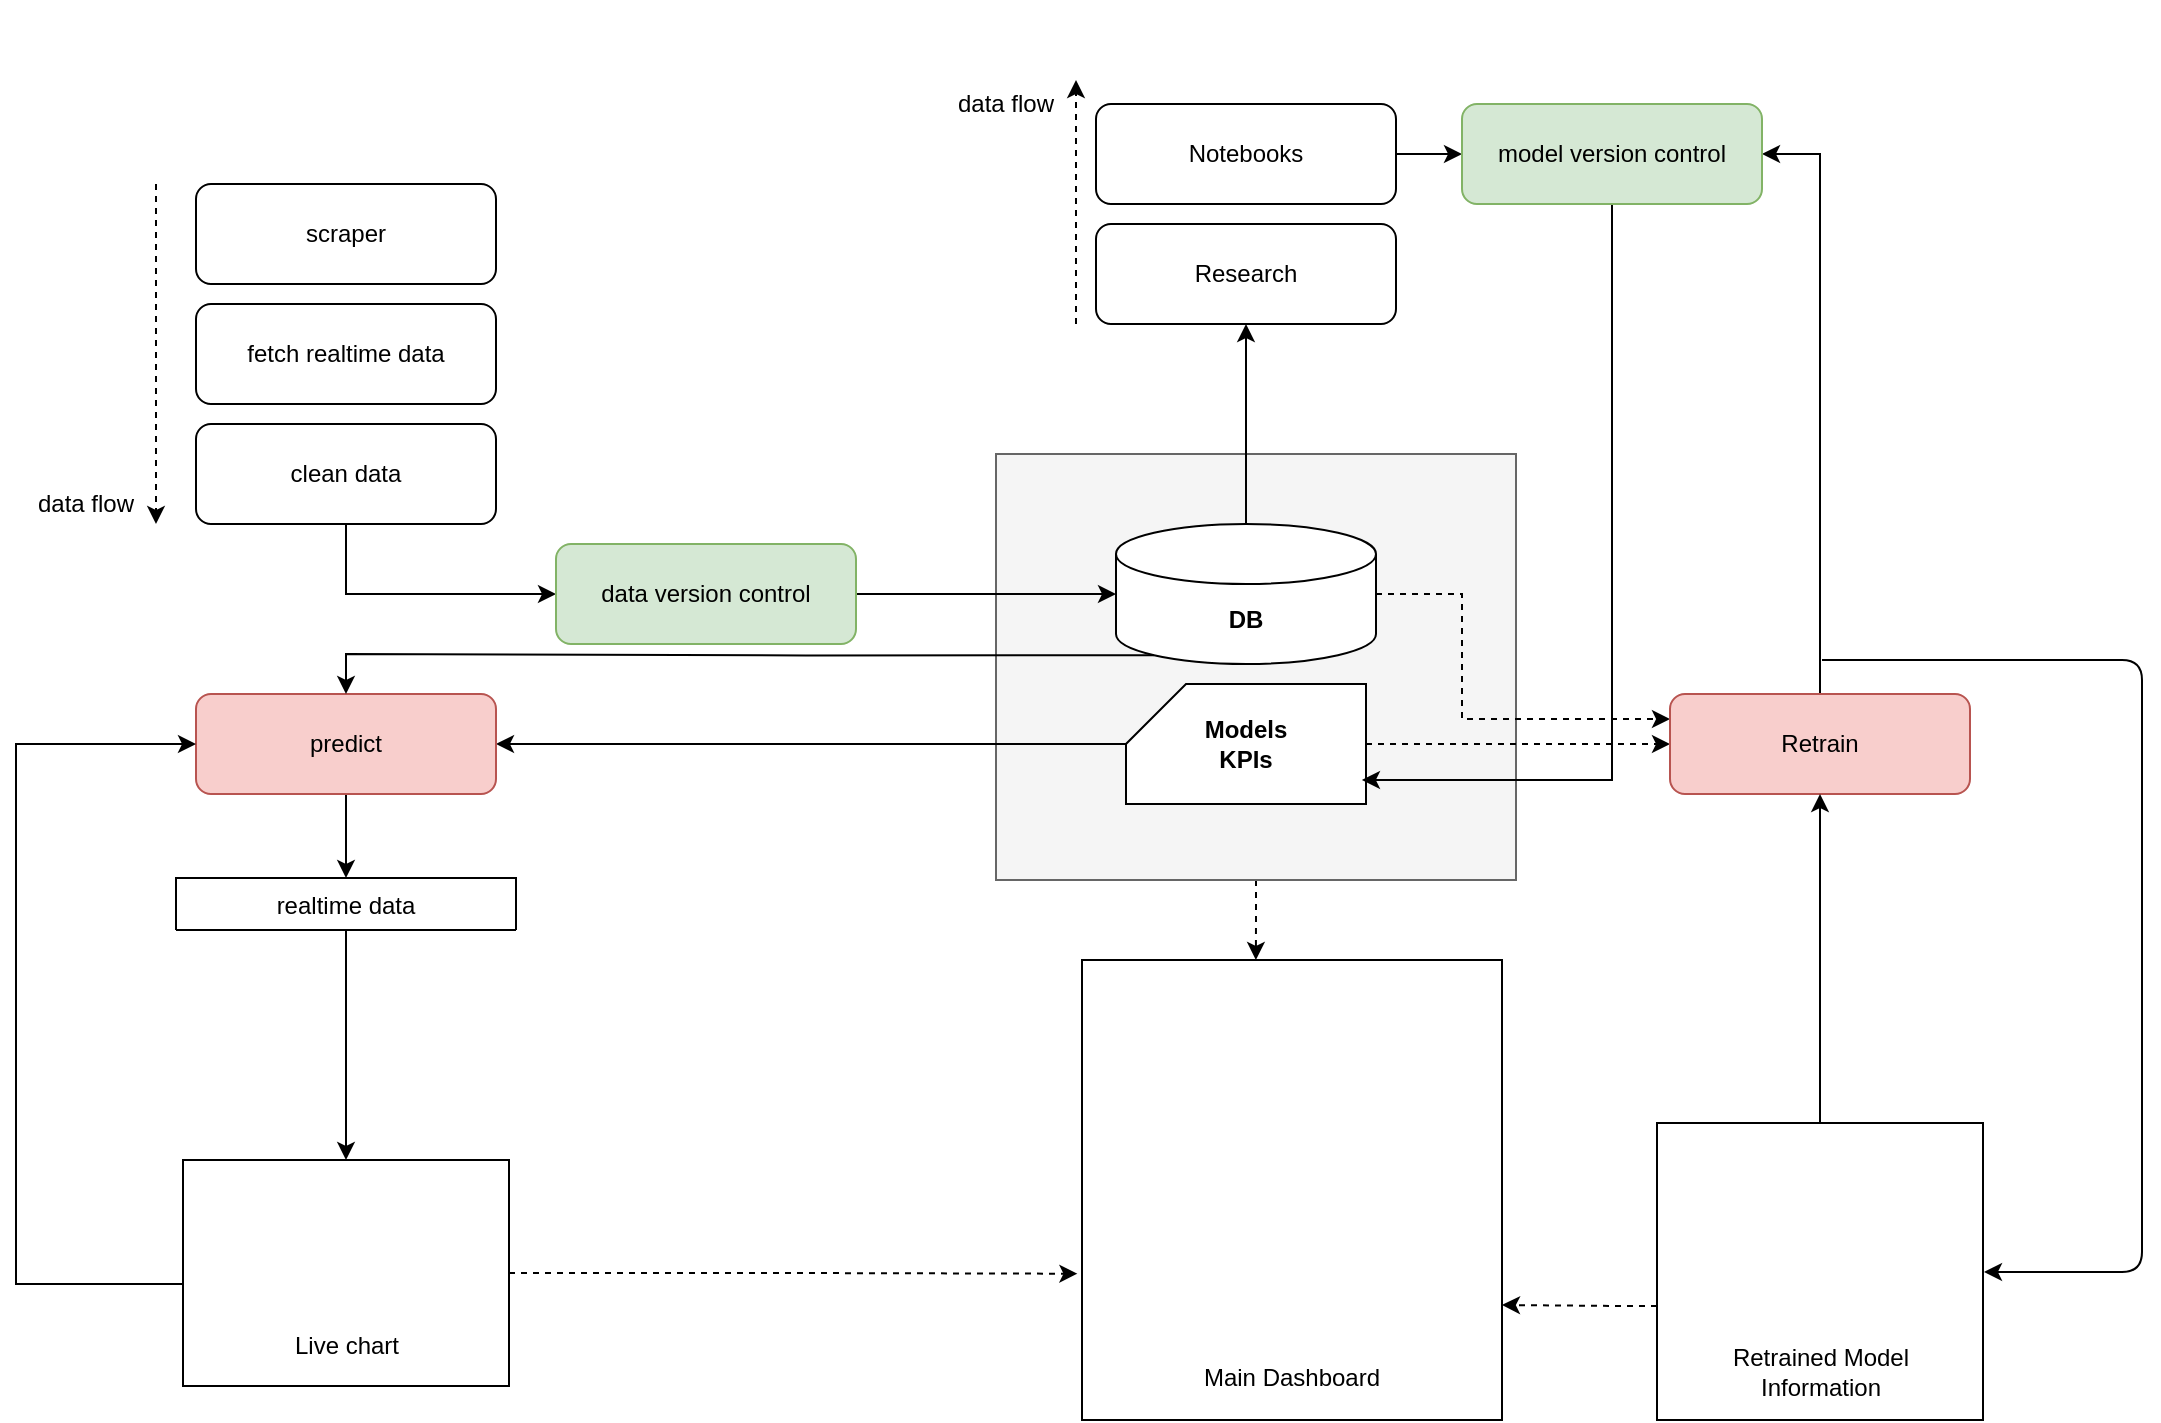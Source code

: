 <mxfile version="14.2.6" type="device"><diagram id="cDbFtjbttCImoFuy9Uap" name="Page-1"><mxGraphModel dx="2253" dy="811" grid="1" gridSize="10" guides="1" tooltips="1" connect="1" arrows="1" fold="1" page="1" pageScale="1" pageWidth="827" pageHeight="1169" math="0" shadow="0"><root><mxCell id="0"/><mxCell id="1" parent="0"/><mxCell id="Mv3NSf3bZClrTHVwprHI-120" style="edgeStyle=orthogonalEdgeStyle;rounded=0;orthogonalLoop=1;jettySize=auto;html=1;entryX=0.414;entryY=0;entryDx=0;entryDy=0;entryPerimeter=0;dashed=1;" parent="1" source="Mv3NSf3bZClrTHVwprHI-18" target="Mv3NSf3bZClrTHVwprHI-109" edge="1"><mxGeometry relative="1" as="geometry"/></mxCell><mxCell id="Mv3NSf3bZClrTHVwprHI-18" value="" style="rounded=0;whiteSpace=wrap;html=1;fillColor=#f5f5f5;strokeColor=#666666;fontColor=#333333;" parent="1" vertex="1"><mxGeometry x="77" y="457" width="260" height="213" as="geometry"/></mxCell><mxCell id="Mv3NSf3bZClrTHVwprHI-9" style="edgeStyle=orthogonalEdgeStyle;rounded=0;orthogonalLoop=1;jettySize=auto;html=1;entryX=0.5;entryY=1;entryDx=0;entryDy=0;" parent="1" source="Mv3NSf3bZClrTHVwprHI-1" target="Mv3NSf3bZClrTHVwprHI-7" edge="1"><mxGeometry relative="1" as="geometry"/></mxCell><mxCell id="Mv3NSf3bZClrTHVwprHI-42" style="edgeStyle=orthogonalEdgeStyle;rounded=0;orthogonalLoop=1;jettySize=auto;html=1;entryX=0;entryY=0.25;entryDx=0;entryDy=0;dashed=1;" parent="1" source="Mv3NSf3bZClrTHVwprHI-1" target="Mv3NSf3bZClrTHVwprHI-40" edge="1"><mxGeometry relative="1" as="geometry"><Array as="points"><mxPoint x="310" y="527"/><mxPoint x="310" y="590"/></Array></mxGeometry></mxCell><mxCell id="Mv3NSf3bZClrTHVwprHI-1" value="&lt;b&gt;DB&lt;/b&gt;" style="shape=cylinder3;whiteSpace=wrap;html=1;boundedLbl=1;backgroundOutline=1;size=15;" parent="1" vertex="1"><mxGeometry x="137" y="492" width="130" height="70" as="geometry"/></mxCell><mxCell id="Mv3NSf3bZClrTHVwprHI-3" value="fetch realtime data" style="rounded=1;whiteSpace=wrap;html=1;" parent="1" vertex="1"><mxGeometry x="-323" y="382" width="150" height="50" as="geometry"/></mxCell><mxCell id="Mv3NSf3bZClrTHVwprHI-33" style="edgeStyle=orthogonalEdgeStyle;rounded=0;orthogonalLoop=1;jettySize=auto;html=1;entryX=0;entryY=0.5;entryDx=0;entryDy=0;exitX=0.5;exitY=1;exitDx=0;exitDy=0;" parent="1" source="Mv3NSf3bZClrTHVwprHI-4" target="Mv3NSf3bZClrTHVwprHI-19" edge="1"><mxGeometry relative="1" as="geometry"/></mxCell><mxCell id="Mv3NSf3bZClrTHVwprHI-4" value="clean data" style="rounded=1;whiteSpace=wrap;html=1;" parent="1" vertex="1"><mxGeometry x="-323" y="442" width="150" height="50" as="geometry"/></mxCell><mxCell id="Mv3NSf3bZClrTHVwprHI-5" value="scraper" style="rounded=1;whiteSpace=wrap;html=1;" parent="1" vertex="1"><mxGeometry x="-323" y="322" width="150" height="50" as="geometry"/></mxCell><mxCell id="Mv3NSf3bZClrTHVwprHI-7" value="Research" style="rounded=1;whiteSpace=wrap;html=1;" parent="1" vertex="1"><mxGeometry x="127" y="342" width="150" height="50" as="geometry"/></mxCell><mxCell id="gvsOybWmz5-PJ8WiIWQq-2" style="edgeStyle=orthogonalEdgeStyle;rounded=0;orthogonalLoop=1;jettySize=auto;html=1;" parent="1" source="Mv3NSf3bZClrTHVwprHI-10" target="gvsOybWmz5-PJ8WiIWQq-1" edge="1"><mxGeometry relative="1" as="geometry"/></mxCell><mxCell id="Mv3NSf3bZClrTHVwprHI-10" value="Notebooks" style="rounded=1;whiteSpace=wrap;html=1;" parent="1" vertex="1"><mxGeometry x="127" y="282" width="150" height="50" as="geometry"/></mxCell><mxCell id="Mv3NSf3bZClrTHVwprHI-37" style="edgeStyle=orthogonalEdgeStyle;rounded=0;orthogonalLoop=1;jettySize=auto;html=1;entryX=1;entryY=0.5;entryDx=0;entryDy=0;" parent="1" source="Mv3NSf3bZClrTHVwprHI-16" target="Mv3NSf3bZClrTHVwprHI-29" edge="1"><mxGeometry relative="1" as="geometry"/></mxCell><mxCell id="Mv3NSf3bZClrTHVwprHI-41" style="edgeStyle=orthogonalEdgeStyle;rounded=0;orthogonalLoop=1;jettySize=auto;html=1;entryX=0;entryY=0.5;entryDx=0;entryDy=0;dashed=1;" parent="1" source="Mv3NSf3bZClrTHVwprHI-16" target="Mv3NSf3bZClrTHVwprHI-40" edge="1"><mxGeometry relative="1" as="geometry"/></mxCell><mxCell id="Mv3NSf3bZClrTHVwprHI-16" value="&lt;b&gt;Models&lt;br&gt;KPIs&lt;br&gt;&lt;/b&gt;" style="shape=card;whiteSpace=wrap;html=1;" parent="1" vertex="1"><mxGeometry x="142" y="572" width="120" height="60" as="geometry"/></mxCell><mxCell id="Mv3NSf3bZClrTHVwprHI-21" style="edgeStyle=orthogonalEdgeStyle;rounded=0;orthogonalLoop=1;jettySize=auto;html=1;entryX=0;entryY=0.5;entryDx=0;entryDy=0;entryPerimeter=0;" parent="1" source="Mv3NSf3bZClrTHVwprHI-19" target="Mv3NSf3bZClrTHVwprHI-1" edge="1"><mxGeometry relative="1" as="geometry"/></mxCell><mxCell id="Mv3NSf3bZClrTHVwprHI-19" value="data version control" style="rounded=1;whiteSpace=wrap;html=1;fillColor=#d5e8d4;strokeColor=#82b366;" parent="1" vertex="1"><mxGeometry x="-143" y="502" width="150" height="50" as="geometry"/></mxCell><mxCell id="Mv3NSf3bZClrTHVwprHI-23" value="" style="endArrow=classic;html=1;dashed=1;" parent="1" edge="1"><mxGeometry width="50" height="50" relative="1" as="geometry"><mxPoint x="117" y="392" as="sourcePoint"/><mxPoint x="117" y="270" as="targetPoint"/></mxGeometry></mxCell><mxCell id="Mv3NSf3bZClrTHVwprHI-27" value="data flow" style="text;html=1;strokeColor=none;fillColor=none;align=center;verticalAlign=middle;whiteSpace=wrap;rounded=0;" parent="1" vertex="1"><mxGeometry x="47" y="272" width="70" height="20" as="geometry"/></mxCell><mxCell id="Mv3NSf3bZClrTHVwprHI-70" style="edgeStyle=orthogonalEdgeStyle;rounded=0;orthogonalLoop=1;jettySize=auto;html=1;entryX=0.5;entryY=0;entryDx=0;entryDy=0;" parent="1" source="Mv3NSf3bZClrTHVwprHI-29" target="Mv3NSf3bZClrTHVwprHI-65" edge="1"><mxGeometry relative="1" as="geometry"/></mxCell><mxCell id="Mv3NSf3bZClrTHVwprHI-29" value="predict" style="rounded=1;whiteSpace=wrap;html=1;fillColor=#f8cecc;strokeColor=#b85450;" parent="1" vertex="1"><mxGeometry x="-323" y="577" width="150" height="50" as="geometry"/></mxCell><mxCell id="Mv3NSf3bZClrTHVwprHI-35" value="" style="endArrow=classic;html=1;dashed=1;" parent="1" edge="1"><mxGeometry width="50" height="50" relative="1" as="geometry"><mxPoint x="-343" y="322" as="sourcePoint"/><mxPoint x="-343" y="492" as="targetPoint"/></mxGeometry></mxCell><mxCell id="Mv3NSf3bZClrTHVwprHI-36" value="data flow" style="text;html=1;strokeColor=none;fillColor=none;align=center;verticalAlign=middle;whiteSpace=wrap;rounded=0;" parent="1" vertex="1"><mxGeometry x="-413" y="472" width="70" height="20" as="geometry"/></mxCell><mxCell id="gvsOybWmz5-PJ8WiIWQq-3" style="edgeStyle=orthogonalEdgeStyle;rounded=0;orthogonalLoop=1;jettySize=auto;html=1;entryX=1;entryY=0.5;entryDx=0;entryDy=0;" parent="1" source="Mv3NSf3bZClrTHVwprHI-40" target="gvsOybWmz5-PJ8WiIWQq-1" edge="1"><mxGeometry relative="1" as="geometry"/></mxCell><mxCell id="Mv3NSf3bZClrTHVwprHI-40" value="Retrain" style="rounded=1;whiteSpace=wrap;html=1;fillColor=#f8cecc;strokeColor=#b85450;" parent="1" vertex="1"><mxGeometry x="414" y="577" width="150" height="50" as="geometry"/></mxCell><mxCell id="Mv3NSf3bZClrTHVwprHI-76" style="edgeStyle=orthogonalEdgeStyle;rounded=0;orthogonalLoop=1;jettySize=auto;html=1;entryX=0;entryY=0.5;entryDx=0;entryDy=0;" parent="1" source="Mv3NSf3bZClrTHVwprHI-52" target="Mv3NSf3bZClrTHVwprHI-29" edge="1"><mxGeometry relative="1" as="geometry"><Array as="points"><mxPoint x="-413" y="872"/><mxPoint x="-413" y="602"/></Array></mxGeometry></mxCell><mxCell id="Mv3NSf3bZClrTHVwprHI-121" style="edgeStyle=orthogonalEdgeStyle;rounded=0;orthogonalLoop=1;jettySize=auto;html=1;entryX=-0.011;entryY=0.682;entryDx=0;entryDy=0;entryPerimeter=0;dashed=1;" parent="1" source="Mv3NSf3bZClrTHVwprHI-52" target="Mv3NSf3bZClrTHVwprHI-109" edge="1"><mxGeometry relative="1" as="geometry"/></mxCell><mxCell id="Mv3NSf3bZClrTHVwprHI-52" value="&lt;br&gt;&lt;br&gt;&lt;br&gt;&lt;br&gt;&lt;br&gt;Live chart" style="rounded=0;whiteSpace=wrap;html=1;" parent="1" vertex="1"><mxGeometry x="-329.5" y="810" width="163" height="113" as="geometry"/></mxCell><mxCell id="Mv3NSf3bZClrTHVwprHI-73" style="edgeStyle=orthogonalEdgeStyle;rounded=0;orthogonalLoop=1;jettySize=auto;html=1;" parent="1" source="Mv3NSf3bZClrTHVwprHI-65" target="Mv3NSf3bZClrTHVwprHI-52" edge="1"><mxGeometry relative="1" as="geometry"/></mxCell><mxCell id="Mv3NSf3bZClrTHVwprHI-65" value="realtime data" style="swimlane;fontStyle=0;childLayout=stackLayout;horizontal=1;startSize=26;fillColor=none;horizontalStack=0;resizeParent=1;resizeParentMax=0;resizeLast=0;collapsible=1;marginBottom=0;" parent="1" vertex="1" collapsed="1"><mxGeometry x="-333" y="669" width="170" height="26" as="geometry"><mxRectangle x="-333" y="669" width="250" height="120" as="alternateBounds"/></mxGeometry></mxCell><mxCell id="Mv3NSf3bZClrTHVwprHI-66" value="+ predicted action of model version(s)" style="text;strokeColor=none;fillColor=none;align=left;verticalAlign=top;spacingLeft=4;spacingRight=4;overflow=hidden;rotatable=0;points=[[0,0.5],[1,0.5]];portConstraint=eastwest;" parent="Mv3NSf3bZClrTHVwprHI-65" vertex="1"><mxGeometry y="26" width="170" height="26" as="geometry"/></mxCell><mxCell id="Mv3NSf3bZClrTHVwprHI-67" value="+ predicted next env state of model version(s)&#10;" style="text;strokeColor=none;fillColor=none;align=left;verticalAlign=top;spacingLeft=4;spacingRight=4;overflow=hidden;rotatable=0;points=[[0,0.5],[1,0.5]];portConstraint=eastwest;" parent="Mv3NSf3bZClrTHVwprHI-65" vertex="1"><mxGeometry y="52" width="170" height="26" as="geometry"/></mxCell><mxCell id="Mv3NSf3bZClrTHVwprHI-68" value="+ env state on prediction&#10;+ delay since fetched env state" style="text;strokeColor=none;fillColor=none;align=left;verticalAlign=top;spacingLeft=4;spacingRight=4;overflow=hidden;rotatable=0;points=[[0,0.5],[1,0.5]];portConstraint=eastwest;" parent="Mv3NSf3bZClrTHVwprHI-65" vertex="1"><mxGeometry y="78" width="170" height="42" as="geometry"/></mxCell><mxCell id="Mv3NSf3bZClrTHVwprHI-85" value="" style="shape=image;html=1;verticalAlign=top;verticalLabelPosition=bottom;labelBackgroundColor=#ffffff;imageAspect=0;aspect=fixed;image=https://cdn3.iconfinder.com/data/icons/interface-8/128/InterfaceExpendet-01-128.png;" parent="1" vertex="1"><mxGeometry x="-403" y="700" width="80" height="80" as="geometry"/></mxCell><mxCell id="Mv3NSf3bZClrTHVwprHI-93" value="&lt;br&gt;&lt;br&gt;" style="shape=image;html=1;verticalAlign=top;verticalLabelPosition=bottom;labelBackgroundColor=#ffffff;imageAspect=0;aspect=fixed;image=https://cdn0.iconfinder.com/data/icons/business-collection-2027/56/graph-8-128.png" parent="1" vertex="1"><mxGeometry x="-275.5" y="830" width="55" height="55" as="geometry"/></mxCell><mxCell id="Mv3NSf3bZClrTHVwprHI-96" style="edgeStyle=orthogonalEdgeStyle;rounded=0;orthogonalLoop=1;jettySize=auto;html=1;entryX=0.5;entryY=1;entryDx=0;entryDy=0;" parent="1" source="Mv3NSf3bZClrTHVwprHI-94" target="Mv3NSf3bZClrTHVwprHI-40" edge="1"><mxGeometry relative="1" as="geometry"/></mxCell><mxCell id="Mv3NSf3bZClrTHVwprHI-116" style="edgeStyle=orthogonalEdgeStyle;rounded=0;orthogonalLoop=1;jettySize=auto;html=1;entryX=1;entryY=0.75;entryDx=0;entryDy=0;dashed=1;" parent="1" source="Mv3NSf3bZClrTHVwprHI-94" target="Mv3NSf3bZClrTHVwprHI-109" edge="1"><mxGeometry relative="1" as="geometry"><mxPoint x="350" y="878" as="targetPoint"/><Array as="points"><mxPoint x="390" y="883"/><mxPoint x="390" y="883"/></Array></mxGeometry></mxCell><mxCell id="Mv3NSf3bZClrTHVwprHI-94" value="&lt;br&gt;&lt;br&gt;&lt;br&gt;&lt;br&gt;&lt;br&gt;&lt;br&gt;&lt;br&gt;Retrained Model &lt;br&gt;Information" style="rounded=0;whiteSpace=wrap;html=1;" parent="1" vertex="1"><mxGeometry x="407.5" y="791.5" width="163" height="148.5" as="geometry"/></mxCell><mxCell id="Mv3NSf3bZClrTHVwprHI-98" value="" style="shape=image;html=1;verticalAlign=top;verticalLabelPosition=bottom;labelBackgroundColor=#ffffff;imageAspect=0;aspect=fixed;image=https://cdn0.iconfinder.com/data/icons/business-collection-2027/60/pie-chart-128.png" parent="1" vertex="1"><mxGeometry x="414" y="820" width="56.5" height="56.5" as="geometry"/></mxCell><mxCell id="Mv3NSf3bZClrTHVwprHI-99" value="" style="shape=image;html=1;verticalAlign=top;verticalLabelPosition=bottom;labelBackgroundColor=#ffffff;imageAspect=0;aspect=fixed;image=https://cdn0.iconfinder.com/data/icons/business-collection-2027/60/graph-7-128.png" parent="1" vertex="1"><mxGeometry x="480" y="810.25" width="76" height="76" as="geometry"/></mxCell><mxCell id="Mv3NSf3bZClrTHVwprHI-101" value="" style="endArrow=classic;html=1;" parent="1" edge="1"><mxGeometry width="50" height="50" relative="1" as="geometry"><mxPoint x="490" y="560" as="sourcePoint"/><mxPoint x="571" y="866" as="targetPoint"/><Array as="points"><mxPoint x="650" y="560"/><mxPoint x="650" y="866"/></Array></mxGeometry></mxCell><mxCell id="Mv3NSf3bZClrTHVwprHI-102" value="" style="shape=image;html=1;verticalAlign=top;verticalLabelPosition=bottom;labelBackgroundColor=#ffffff;imageAspect=0;aspect=fixed;image=https://cdn3.iconfinder.com/data/icons/interface-8/128/InterfaceExpendet-01-128.png;" parent="1" vertex="1"><mxGeometry x="530" y="680" width="80" height="80" as="geometry"/></mxCell><mxCell id="Mv3NSf3bZClrTHVwprHI-114" value="" style="group" parent="1" vertex="1" connectable="0"><mxGeometry x="120" y="710" width="210" height="230" as="geometry"/></mxCell><mxCell id="Mv3NSf3bZClrTHVwprHI-109" value="&lt;br&gt;&lt;br&gt;&lt;br&gt;&lt;br&gt;&lt;br&gt;&lt;br&gt;&lt;br&gt;&lt;br&gt;&lt;br&gt;&lt;br&gt;&lt;br&gt;&lt;br&gt;&lt;br&gt;Main Dashboard" style="rounded=0;whiteSpace=wrap;html=1;" parent="Mv3NSf3bZClrTHVwprHI-114" vertex="1"><mxGeometry width="210" height="230.0" as="geometry"/></mxCell><mxCell id="Mv3NSf3bZClrTHVwprHI-103" value="" style="shape=image;html=1;verticalAlign=top;verticalLabelPosition=bottom;labelBackgroundColor=#ffffff;imageAspect=0;aspect=fixed;image=https://cdn0.iconfinder.com/data/icons/business-collection-2027/60/presentation-11-128.png" parent="Mv3NSf3bZClrTHVwprHI-114" vertex="1"><mxGeometry x="18.455" y="16.379" width="81.455" height="81.455" as="geometry"/></mxCell><mxCell id="Mv3NSf3bZClrTHVwprHI-104" value="" style="shape=image;html=1;verticalAlign=top;verticalLabelPosition=bottom;labelBackgroundColor=#ffffff;imageAspect=0;aspect=fixed;image=https://cdn0.iconfinder.com/data/icons/business-collection-2027/60/presentation-17-128.png" parent="Mv3NSf3bZClrTHVwprHI-114" vertex="1"><mxGeometry x="19.091" y="106.636" width="81.455" height="81.455" as="geometry"/></mxCell><mxCell id="Mv3NSf3bZClrTHVwprHI-107" value="" style="shape=image;html=1;verticalAlign=top;verticalLabelPosition=bottom;labelBackgroundColor=#ffffff;imageAspect=0;aspect=fixed;image=https://cdn0.iconfinder.com/data/icons/business-collection-2027/60/presentation-8-128.png" parent="Mv3NSf3bZClrTHVwprHI-114" vertex="1"><mxGeometry x="113.909" y="106.636" width="81.455" height="81.455" as="geometry"/></mxCell><mxCell id="Mv3NSf3bZClrTHVwprHI-108" value="" style="shape=image;html=1;verticalAlign=top;verticalLabelPosition=bottom;labelBackgroundColor=#ffffff;imageAspect=0;aspect=fixed;image=https://cdn0.iconfinder.com/data/icons/business-collection-2027/60/graph-1-128.png" parent="Mv3NSf3bZClrTHVwprHI-114" vertex="1"><mxGeometry x="113.909" y="12.545" width="81.455" height="81.455" as="geometry"/></mxCell><mxCell id="Mv3NSf3bZClrTHVwprHI-119" value="" style="shape=image;html=1;verticalAlign=top;verticalLabelPosition=bottom;labelBackgroundColor=#ffffff;imageAspect=0;aspect=fixed;image=https://cdn3.iconfinder.com/data/icons/interface-8/128/InterfaceExpendet-01-128.png;" parent="1" vertex="1"><mxGeometry x="-288" y="230" width="80" height="80" as="geometry"/></mxCell><mxCell id="gvsOybWmz5-PJ8WiIWQq-5" style="edgeStyle=orthogonalEdgeStyle;rounded=0;orthogonalLoop=1;jettySize=auto;html=1;entryX=0.983;entryY=0.8;entryDx=0;entryDy=0;entryPerimeter=0;" parent="1" source="gvsOybWmz5-PJ8WiIWQq-1" target="Mv3NSf3bZClrTHVwprHI-16" edge="1"><mxGeometry relative="1" as="geometry"><Array as="points"><mxPoint x="385" y="620"/></Array></mxGeometry></mxCell><mxCell id="gvsOybWmz5-PJ8WiIWQq-1" value="model version control" style="rounded=1;whiteSpace=wrap;html=1;fillColor=#d5e8d4;strokeColor=#82b366;" parent="1" vertex="1"><mxGeometry x="310" y="282" width="150" height="50" as="geometry"/></mxCell><mxCell id="Y9sReTAqQvMx5ELtnt4c-1" style="edgeStyle=orthogonalEdgeStyle;rounded=0;orthogonalLoop=1;jettySize=auto;html=1;exitX=0.145;exitY=1;exitDx=0;exitDy=-4.35;exitPerimeter=0;" edge="1" parent="1" source="Mv3NSf3bZClrTHVwprHI-1" target="Mv3NSf3bZClrTHVwprHI-29"><mxGeometry relative="1" as="geometry"><mxPoint x="-60" y="602" as="targetPoint"/></mxGeometry></mxCell></root></mxGraphModel></diagram></mxfile>